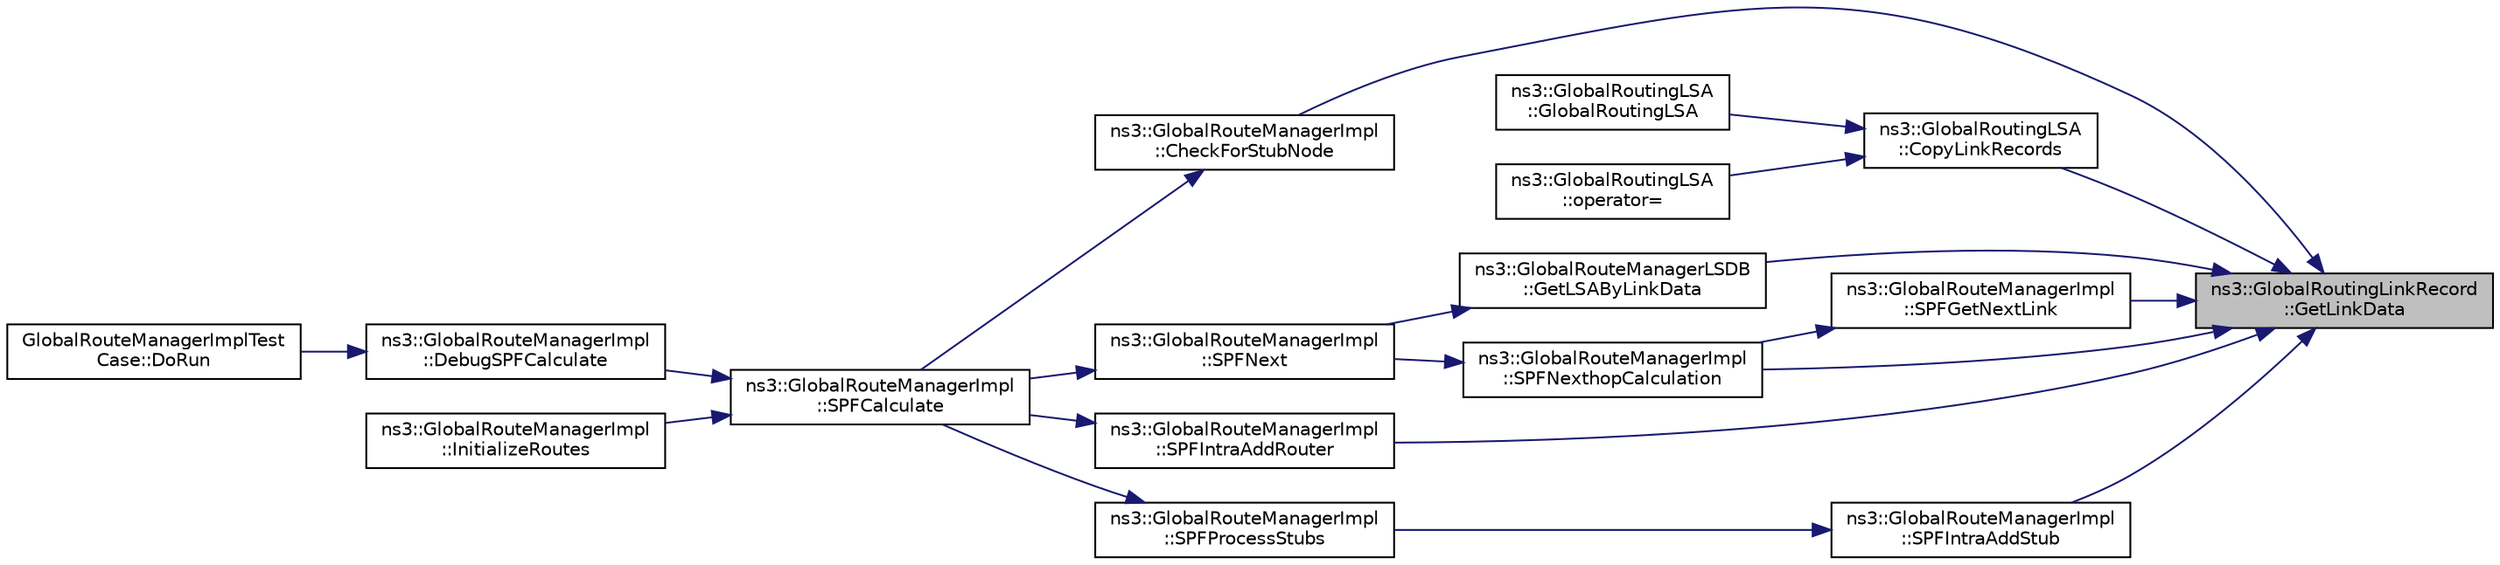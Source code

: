 digraph "ns3::GlobalRoutingLinkRecord::GetLinkData"
{
 // LATEX_PDF_SIZE
  edge [fontname="Helvetica",fontsize="10",labelfontname="Helvetica",labelfontsize="10"];
  node [fontname="Helvetica",fontsize="10",shape=record];
  rankdir="RL";
  Node1 [label="ns3::GlobalRoutingLinkRecord\l::GetLinkData",height=0.2,width=0.4,color="black", fillcolor="grey75", style="filled", fontcolor="black",tooltip="Get the Link Data field of the Global Routing Link Record."];
  Node1 -> Node2 [dir="back",color="midnightblue",fontsize="10",style="solid",fontname="Helvetica"];
  Node2 [label="ns3::GlobalRouteManagerImpl\l::CheckForStubNode",height=0.2,width=0.4,color="black", fillcolor="white", style="filled",URL="$classns3_1_1_global_route_manager_impl.html#a84085f1fc0b4d7c9d18bf0145df3e01c",tooltip="Test if a node is a stub, from an OSPF sense."];
  Node2 -> Node3 [dir="back",color="midnightblue",fontsize="10",style="solid",fontname="Helvetica"];
  Node3 [label="ns3::GlobalRouteManagerImpl\l::SPFCalculate",height=0.2,width=0.4,color="black", fillcolor="white", style="filled",URL="$classns3_1_1_global_route_manager_impl.html#a03cdea3013a73c90ae8d67946b237c45",tooltip="Calculate the shortest path first (SPF) tree."];
  Node3 -> Node4 [dir="back",color="midnightblue",fontsize="10",style="solid",fontname="Helvetica"];
  Node4 [label="ns3::GlobalRouteManagerImpl\l::DebugSPFCalculate",height=0.2,width=0.4,color="black", fillcolor="white", style="filled",URL="$classns3_1_1_global_route_manager_impl.html#aaa692001ef22911e3483583b0de78909",tooltip="Debugging routine; call the core SPF from the unit tests."];
  Node4 -> Node5 [dir="back",color="midnightblue",fontsize="10",style="solid",fontname="Helvetica"];
  Node5 [label="GlobalRouteManagerImplTest\lCase::DoRun",height=0.2,width=0.4,color="black", fillcolor="white", style="filled",URL="$class_global_route_manager_impl_test_case.html#aed56fd8ecbd7ecaa5473b9793d0befc1",tooltip="Implementation to actually run this TestCase."];
  Node3 -> Node6 [dir="back",color="midnightblue",fontsize="10",style="solid",fontname="Helvetica"];
  Node6 [label="ns3::GlobalRouteManagerImpl\l::InitializeRoutes",height=0.2,width=0.4,color="black", fillcolor="white", style="filled",URL="$classns3_1_1_global_route_manager_impl.html#a25f57b2c41927c1a3f0bbba596accb6b",tooltip="Compute routes using a Dijkstra SPF computation and populate per-node forwarding tables."];
  Node1 -> Node7 [dir="back",color="midnightblue",fontsize="10",style="solid",fontname="Helvetica"];
  Node7 [label="ns3::GlobalRoutingLSA\l::CopyLinkRecords",height=0.2,width=0.4,color="black", fillcolor="white", style="filled",URL="$classns3_1_1_global_routing_l_s_a.html#ad8775b6edb27265dd462db55cf147c51",tooltip="Copy any Global Routing Link Records in a given Global Routing Link State Advertisement to the curren..."];
  Node7 -> Node8 [dir="back",color="midnightblue",fontsize="10",style="solid",fontname="Helvetica"];
  Node8 [label="ns3::GlobalRoutingLSA\l::GlobalRoutingLSA",height=0.2,width=0.4,color="black", fillcolor="white", style="filled",URL="$classns3_1_1_global_routing_l_s_a.html#a4395b5b3f4384c99bbdf6a0f2caf1bc6",tooltip="Copy constructor for a Global Routing Link State Advertisement."];
  Node7 -> Node9 [dir="back",color="midnightblue",fontsize="10",style="solid",fontname="Helvetica"];
  Node9 [label="ns3::GlobalRoutingLSA\l::operator=",height=0.2,width=0.4,color="black", fillcolor="white", style="filled",URL="$classns3_1_1_global_routing_l_s_a.html#af6c9e006d7a36c24dd6b8360b257a7c0",tooltip="Assignment operator for a Global Routing Link State Advertisement."];
  Node1 -> Node10 [dir="back",color="midnightblue",fontsize="10",style="solid",fontname="Helvetica"];
  Node10 [label="ns3::GlobalRouteManagerLSDB\l::GetLSAByLinkData",height=0.2,width=0.4,color="black", fillcolor="white", style="filled",URL="$classns3_1_1_global_route_manager_l_s_d_b.html#aec1596aa3bca59291fa377690f880884",tooltip="Look up the Link State Advertisement associated with the given link state ID (address)."];
  Node10 -> Node11 [dir="back",color="midnightblue",fontsize="10",style="solid",fontname="Helvetica"];
  Node11 [label="ns3::GlobalRouteManagerImpl\l::SPFNext",height=0.2,width=0.4,color="black", fillcolor="white", style="filled",URL="$classns3_1_1_global_route_manager_impl.html#aaa3d86729d6cfb61708d1c7083423da6",tooltip="Examine the links in v's LSA and update the list of candidates with any vertices not already on the l..."];
  Node11 -> Node3 [dir="back",color="midnightblue",fontsize="10",style="solid",fontname="Helvetica"];
  Node1 -> Node12 [dir="back",color="midnightblue",fontsize="10",style="solid",fontname="Helvetica"];
  Node12 [label="ns3::GlobalRouteManagerImpl\l::SPFGetNextLink",height=0.2,width=0.4,color="black", fillcolor="white", style="filled",URL="$classns3_1_1_global_route_manager_impl.html#a4c868c90e06e063ac2eb60cfe93c2c84",tooltip="Search for a link between two vertices."];
  Node12 -> Node13 [dir="back",color="midnightblue",fontsize="10",style="solid",fontname="Helvetica"];
  Node13 [label="ns3::GlobalRouteManagerImpl\l::SPFNexthopCalculation",height=0.2,width=0.4,color="black", fillcolor="white", style="filled",URL="$classns3_1_1_global_route_manager_impl.html#ab082a78c423009f77c9cfe9018d40021",tooltip="Calculate nexthop from root through V (parent) to vertex W (destination) with given distance from roo..."];
  Node13 -> Node11 [dir="back",color="midnightblue",fontsize="10",style="solid",fontname="Helvetica"];
  Node1 -> Node14 [dir="back",color="midnightblue",fontsize="10",style="solid",fontname="Helvetica"];
  Node14 [label="ns3::GlobalRouteManagerImpl\l::SPFIntraAddRouter",height=0.2,width=0.4,color="black", fillcolor="white", style="filled",URL="$classns3_1_1_global_route_manager_impl.html#adc0725b441a01d02bc4db842771a36d5",tooltip="Add a host route to the routing tables."];
  Node14 -> Node3 [dir="back",color="midnightblue",fontsize="10",style="solid",fontname="Helvetica"];
  Node1 -> Node15 [dir="back",color="midnightblue",fontsize="10",style="solid",fontname="Helvetica"];
  Node15 [label="ns3::GlobalRouteManagerImpl\l::SPFIntraAddStub",height=0.2,width=0.4,color="black", fillcolor="white", style="filled",URL="$classns3_1_1_global_route_manager_impl.html#ac939f5c304a02470c566b99699db402c",tooltip="Add a stub to the routing tables."];
  Node15 -> Node16 [dir="back",color="midnightblue",fontsize="10",style="solid",fontname="Helvetica"];
  Node16 [label="ns3::GlobalRouteManagerImpl\l::SPFProcessStubs",height=0.2,width=0.4,color="black", fillcolor="white", style="filled",URL="$classns3_1_1_global_route_manager_impl.html#a3d43e1ea8faefbbb7139b2ede6315cbb",tooltip="Process Stub nodes."];
  Node16 -> Node3 [dir="back",color="midnightblue",fontsize="10",style="solid",fontname="Helvetica"];
  Node1 -> Node13 [dir="back",color="midnightblue",fontsize="10",style="solid",fontname="Helvetica"];
}
